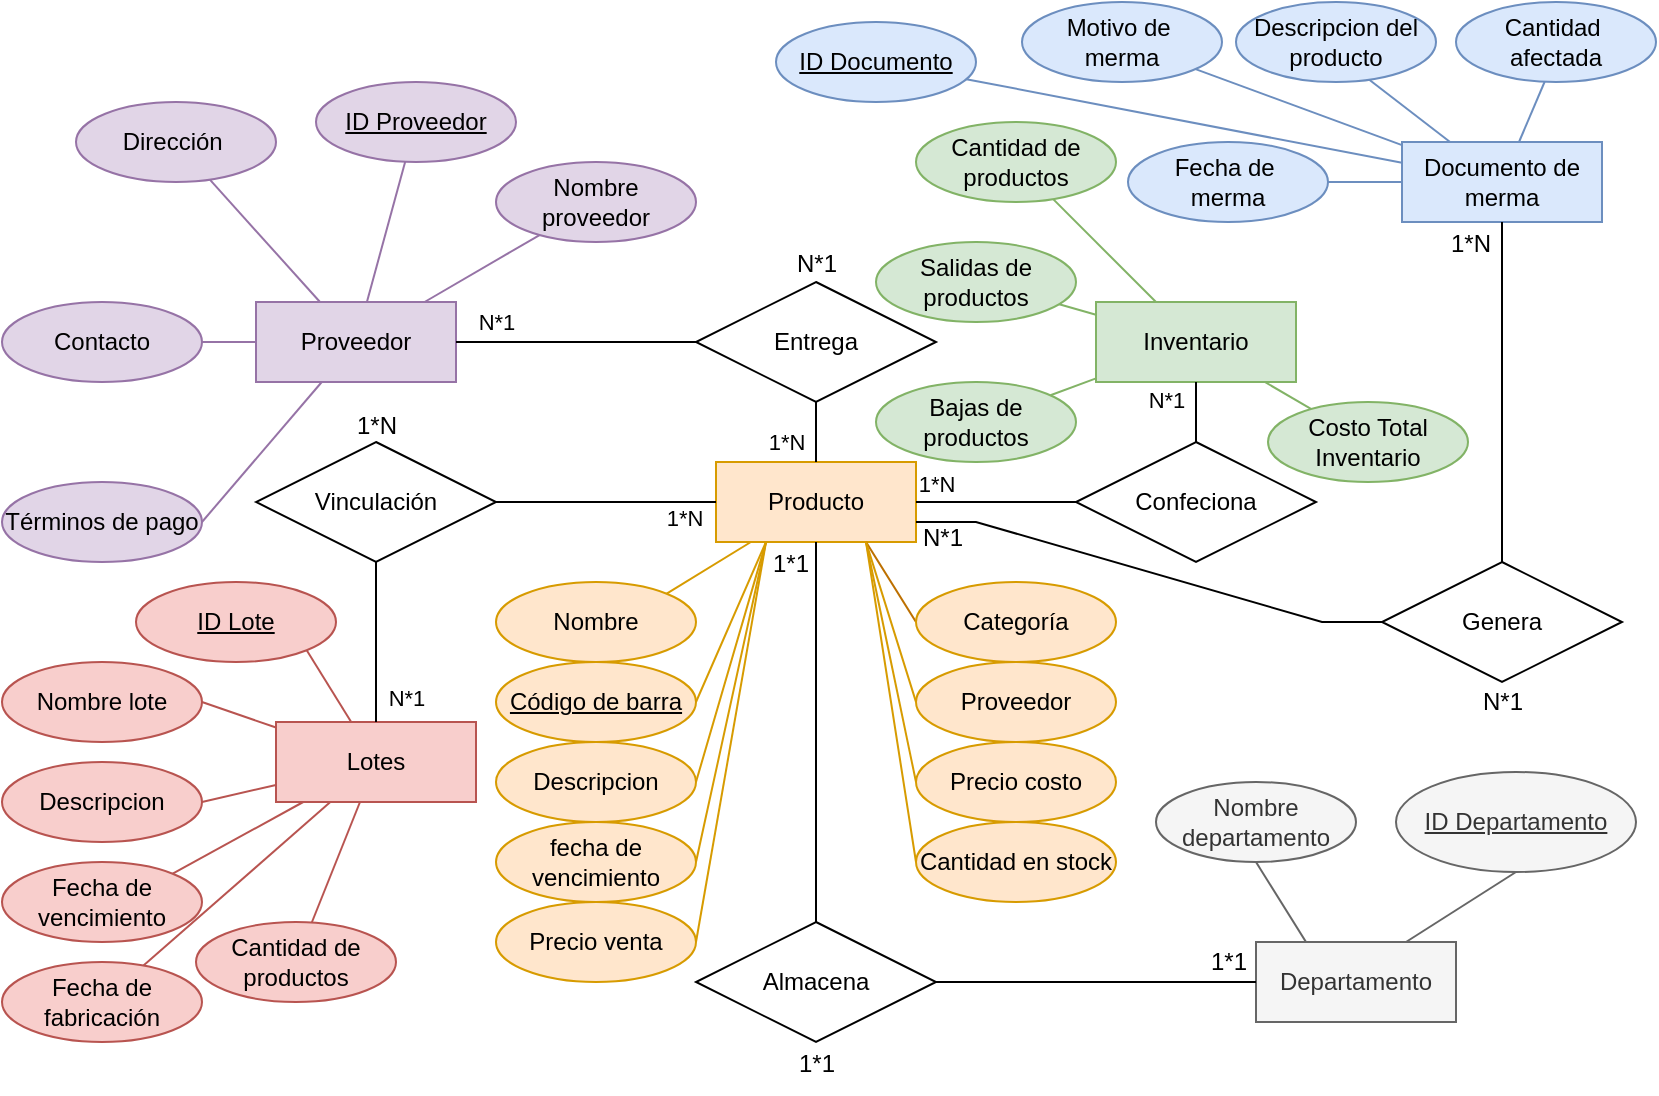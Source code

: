 <mxfile version="24.6.4" type="github">
  <diagram name="Página-1" id="51UefhWysgXUVph3Jfpn">
    <mxGraphModel dx="756" dy="388" grid="1" gridSize="10" guides="1" tooltips="1" connect="1" arrows="1" fold="1" page="1" pageScale="1" pageWidth="827" pageHeight="1169" math="0" shadow="0">
      <root>
        <mxCell id="0" />
        <mxCell id="1" parent="0" />
        <mxCell id="keit4UbeJyR1lBKjOevf-2" value="Proveedor" style="whiteSpace=wrap;html=1;align=center;fillColor=#e1d5e7;strokeColor=#9673a6;" parent="1" vertex="1">
          <mxGeometry x="127" y="320" width="100" height="40" as="geometry" />
        </mxCell>
        <mxCell id="keit4UbeJyR1lBKjOevf-3" value="Producto" style="whiteSpace=wrap;html=1;align=center;fillColor=#ffe6cc;strokeColor=#d79b00;" parent="1" vertex="1">
          <mxGeometry x="357" y="400" width="100" height="40" as="geometry" />
        </mxCell>
        <mxCell id="keit4UbeJyR1lBKjOevf-5" value="Lotes" style="whiteSpace=wrap;html=1;align=center;fillColor=#f8cecc;strokeColor=#b85450;" parent="1" vertex="1">
          <mxGeometry x="137" y="530" width="100" height="40" as="geometry" />
        </mxCell>
        <mxCell id="keit4UbeJyR1lBKjOevf-19" value="" style="rounded=0;orthogonalLoop=1;jettySize=auto;html=1;endArrow=none;endFill=0;strokeColor=#BD7000;fillColor=#f0a30a;exitX=0;exitY=0.5;exitDx=0;exitDy=0;entryX=0.75;entryY=1;entryDx=0;entryDy=0;" parent="1" source="keit4UbeJyR1lBKjOevf-18" target="keit4UbeJyR1lBKjOevf-3" edge="1">
          <mxGeometry relative="1" as="geometry">
            <mxPoint x="427" y="530" as="targetPoint" />
          </mxGeometry>
        </mxCell>
        <mxCell id="keit4UbeJyR1lBKjOevf-18" value="&lt;span style=&quot;text-align: left;&quot;&gt;Categoría&lt;/span&gt;" style="ellipse;whiteSpace=wrap;html=1;align=center;fillColor=#ffe6cc;strokeColor=#d79b00;" parent="1" vertex="1">
          <mxGeometry x="457" y="460" width="100" height="40" as="geometry" />
        </mxCell>
        <mxCell id="keit4UbeJyR1lBKjOevf-21" value="" style="rounded=0;orthogonalLoop=1;jettySize=auto;html=1;endArrow=none;endFill=0;fillColor=#ffe6cc;strokeColor=#d79b00;exitX=1;exitY=0;exitDx=0;exitDy=0;" parent="1" source="keit4UbeJyR1lBKjOevf-20" target="keit4UbeJyR1lBKjOevf-3" edge="1">
          <mxGeometry relative="1" as="geometry">
            <mxPoint x="347" y="500" as="targetPoint" />
          </mxGeometry>
        </mxCell>
        <mxCell id="keit4UbeJyR1lBKjOevf-20" value="Nombre" style="ellipse;whiteSpace=wrap;html=1;align=center;fillColor=#ffe6cc;strokeColor=#d79b00;" parent="1" vertex="1">
          <mxGeometry x="247" y="460" width="100" height="40" as="geometry" />
        </mxCell>
        <mxCell id="keit4UbeJyR1lBKjOevf-23" value="" style="rounded=0;orthogonalLoop=1;jettySize=auto;html=1;fillColor=#ffe6cc;strokeColor=#d79b00;endArrow=none;endFill=0;exitX=1;exitY=0.5;exitDx=0;exitDy=0;entryX=0.25;entryY=1;entryDx=0;entryDy=0;" parent="1" source="keit4UbeJyR1lBKjOevf-22" target="keit4UbeJyR1lBKjOevf-3" edge="1">
          <mxGeometry relative="1" as="geometry">
            <mxPoint x="387" y="460" as="targetPoint" />
          </mxGeometry>
        </mxCell>
        <mxCell id="keit4UbeJyR1lBKjOevf-22" value="Código de barra" style="ellipse;whiteSpace=wrap;html=1;align=center;fontStyle=4;fillColor=#ffe6cc;strokeColor=#d79b00;" parent="1" vertex="1">
          <mxGeometry x="247" y="500" width="100" height="40" as="geometry" />
        </mxCell>
        <mxCell id="keit4UbeJyR1lBKjOevf-25" value="" style="rounded=0;orthogonalLoop=1;jettySize=auto;html=1;endArrow=none;endFill=0;fillColor=#ffe6cc;strokeColor=#d79b00;exitX=0;exitY=0.5;exitDx=0;exitDy=0;entryX=0.75;entryY=1;entryDx=0;entryDy=0;" parent="1" source="keit4UbeJyR1lBKjOevf-24" target="keit4UbeJyR1lBKjOevf-3" edge="1">
          <mxGeometry relative="1" as="geometry" />
        </mxCell>
        <mxCell id="keit4UbeJyR1lBKjOevf-24" value="Proveedor" style="ellipse;whiteSpace=wrap;html=1;align=center;fillColor=#ffe6cc;strokeColor=#d79b00;" parent="1" vertex="1">
          <mxGeometry x="457" y="500" width="100" height="40" as="geometry" />
        </mxCell>
        <mxCell id="keit4UbeJyR1lBKjOevf-27" value="" style="rounded=0;orthogonalLoop=1;jettySize=auto;html=1;endArrow=none;endFill=0;fillColor=#ffe6cc;strokeColor=#d79b00;exitX=0;exitY=0.5;exitDx=0;exitDy=0;entryX=0.75;entryY=1;entryDx=0;entryDy=0;" parent="1" source="keit4UbeJyR1lBKjOevf-26" target="keit4UbeJyR1lBKjOevf-3" edge="1">
          <mxGeometry relative="1" as="geometry" />
        </mxCell>
        <mxCell id="keit4UbeJyR1lBKjOevf-26" value="Precio costo" style="ellipse;whiteSpace=wrap;html=1;align=center;fillColor=#ffe6cc;strokeColor=#d79b00;" parent="1" vertex="1">
          <mxGeometry x="457" y="540" width="100" height="40" as="geometry" />
        </mxCell>
        <mxCell id="keit4UbeJyR1lBKjOevf-29" value="" style="rounded=0;orthogonalLoop=1;jettySize=auto;html=1;endArrow=none;endFill=0;fillColor=#ffe6cc;strokeColor=#d79b00;exitX=1;exitY=0.5;exitDx=0;exitDy=0;entryX=0.25;entryY=1;entryDx=0;entryDy=0;" parent="1" source="keit4UbeJyR1lBKjOevf-28" target="keit4UbeJyR1lBKjOevf-3" edge="1">
          <mxGeometry relative="1" as="geometry">
            <mxPoint x="387" y="460" as="targetPoint" />
          </mxGeometry>
        </mxCell>
        <mxCell id="keit4UbeJyR1lBKjOevf-28" value="Precio venta" style="ellipse;whiteSpace=wrap;html=1;align=center;fillColor=#ffe6cc;strokeColor=#d79b00;" parent="1" vertex="1">
          <mxGeometry x="247" y="620" width="100" height="40" as="geometry" />
        </mxCell>
        <mxCell id="keit4UbeJyR1lBKjOevf-31" value="" style="rounded=0;orthogonalLoop=1;jettySize=auto;html=1;fillColor=#ffe6cc;strokeColor=#d79b00;endArrow=none;endFill=0;exitX=0;exitY=0.5;exitDx=0;exitDy=0;entryX=0.75;entryY=1;entryDx=0;entryDy=0;" parent="1" source="keit4UbeJyR1lBKjOevf-30" target="keit4UbeJyR1lBKjOevf-3" edge="1">
          <mxGeometry relative="1" as="geometry" />
        </mxCell>
        <mxCell id="keit4UbeJyR1lBKjOevf-30" value="Cantidad en stock" style="ellipse;whiteSpace=wrap;html=1;align=center;fillColor=#ffe6cc;strokeColor=#d79b00;" parent="1" vertex="1">
          <mxGeometry x="457" y="580" width="100" height="40" as="geometry" />
        </mxCell>
        <mxCell id="keit4UbeJyR1lBKjOevf-33" value="" style="rounded=0;orthogonalLoop=1;jettySize=auto;html=1;fillColor=#ffe6cc;strokeColor=#d79b00;endArrow=none;endFill=0;exitX=1;exitY=0.5;exitDx=0;exitDy=0;entryX=0.25;entryY=1;entryDx=0;entryDy=0;" parent="1" source="keit4UbeJyR1lBKjOevf-32" target="keit4UbeJyR1lBKjOevf-3" edge="1">
          <mxGeometry relative="1" as="geometry">
            <mxPoint x="387" y="460" as="targetPoint" />
          </mxGeometry>
        </mxCell>
        <mxCell id="keit4UbeJyR1lBKjOevf-32" value="fecha de vencimiento" style="ellipse;whiteSpace=wrap;html=1;align=center;fillColor=#ffe6cc;strokeColor=#d79b00;" parent="1" vertex="1">
          <mxGeometry x="247" y="580" width="100" height="40" as="geometry" />
        </mxCell>
        <mxCell id="keit4UbeJyR1lBKjOevf-35" value="" style="rounded=0;orthogonalLoop=1;jettySize=auto;html=1;fillColor=#e1d5e7;strokeColor=#9673a6;endArrow=none;endFill=0;" parent="1" source="keit4UbeJyR1lBKjOevf-34" target="keit4UbeJyR1lBKjOevf-2" edge="1">
          <mxGeometry relative="1" as="geometry" />
        </mxCell>
        <mxCell id="keit4UbeJyR1lBKjOevf-34" value="Nombre proveedor" style="ellipse;whiteSpace=wrap;html=1;align=center;fillColor=#e1d5e7;strokeColor=#9673a6;" parent="1" vertex="1">
          <mxGeometry x="247" y="250" width="100" height="40" as="geometry" />
        </mxCell>
        <mxCell id="keit4UbeJyR1lBKjOevf-37" value="" style="rounded=0;orthogonalLoop=1;jettySize=auto;html=1;fillColor=#e1d5e7;strokeColor=#9673a6;endArrow=none;endFill=0;" parent="1" source="keit4UbeJyR1lBKjOevf-36" target="keit4UbeJyR1lBKjOevf-2" edge="1">
          <mxGeometry relative="1" as="geometry" />
        </mxCell>
        <mxCell id="keit4UbeJyR1lBKjOevf-36" value="ID Proveedor" style="ellipse;whiteSpace=wrap;html=1;align=center;fontStyle=4;fillColor=#e1d5e7;strokeColor=#9673a6;" parent="1" vertex="1">
          <mxGeometry x="157" y="210" width="100" height="40" as="geometry" />
        </mxCell>
        <mxCell id="keit4UbeJyR1lBKjOevf-39" value="" style="rounded=0;orthogonalLoop=1;jettySize=auto;html=1;fillColor=#e1d5e7;strokeColor=#9673a6;endArrow=none;endFill=0;" parent="1" source="keit4UbeJyR1lBKjOevf-38" target="keit4UbeJyR1lBKjOevf-2" edge="1">
          <mxGeometry relative="1" as="geometry" />
        </mxCell>
        <mxCell id="keit4UbeJyR1lBKjOevf-38" value="Dirección&amp;nbsp;" style="ellipse;whiteSpace=wrap;html=1;align=center;fillColor=#e1d5e7;strokeColor=#9673a6;" parent="1" vertex="1">
          <mxGeometry x="37" y="220" width="100" height="40" as="geometry" />
        </mxCell>
        <mxCell id="keit4UbeJyR1lBKjOevf-41" value="" style="rounded=0;orthogonalLoop=1;jettySize=auto;html=1;endArrow=none;endFill=0;fillColor=#e1d5e7;strokeColor=#9673a6;" parent="1" source="keit4UbeJyR1lBKjOevf-40" target="keit4UbeJyR1lBKjOevf-2" edge="1">
          <mxGeometry relative="1" as="geometry" />
        </mxCell>
        <mxCell id="keit4UbeJyR1lBKjOevf-40" value="Contacto" style="ellipse;whiteSpace=wrap;html=1;align=center;fillColor=#e1d5e7;strokeColor=#9673a6;" parent="1" vertex="1">
          <mxGeometry y="320" width="100" height="40" as="geometry" />
        </mxCell>
        <mxCell id="keit4UbeJyR1lBKjOevf-43" value="" style="rounded=0;orthogonalLoop=1;jettySize=auto;html=1;fillColor=#e1d5e7;strokeColor=#9673a6;endArrow=none;endFill=0;exitX=1;exitY=0.5;exitDx=0;exitDy=0;" parent="1" source="keit4UbeJyR1lBKjOevf-42" target="keit4UbeJyR1lBKjOevf-2" edge="1">
          <mxGeometry relative="1" as="geometry" />
        </mxCell>
        <mxCell id="keit4UbeJyR1lBKjOevf-42" value="Términos de pago" style="ellipse;whiteSpace=wrap;html=1;align=center;fillColor=#e1d5e7;strokeColor=#9673a6;" parent="1" vertex="1">
          <mxGeometry y="410" width="100" height="40" as="geometry" />
        </mxCell>
        <mxCell id="keit4UbeJyR1lBKjOevf-45" value="" style="rounded=0;orthogonalLoop=1;jettySize=auto;html=1;endArrow=none;endFill=0;fillColor=#f8cecc;strokeColor=#b85450;exitX=1;exitY=1;exitDx=0;exitDy=0;" parent="1" source="keit4UbeJyR1lBKjOevf-44" target="keit4UbeJyR1lBKjOevf-5" edge="1">
          <mxGeometry relative="1" as="geometry" />
        </mxCell>
        <mxCell id="keit4UbeJyR1lBKjOevf-44" value="ID Lote" style="ellipse;whiteSpace=wrap;html=1;align=center;fontStyle=4;fillColor=#f8cecc;strokeColor=#b85450;" parent="1" vertex="1">
          <mxGeometry x="67" y="460" width="100" height="40" as="geometry" />
        </mxCell>
        <mxCell id="keit4UbeJyR1lBKjOevf-47" value="" style="rounded=0;orthogonalLoop=1;jettySize=auto;html=1;fillColor=#f8cecc;strokeColor=#b85450;endArrow=none;endFill=0;exitX=1;exitY=0.5;exitDx=0;exitDy=0;" parent="1" source="keit4UbeJyR1lBKjOevf-46" target="keit4UbeJyR1lBKjOevf-5" edge="1">
          <mxGeometry relative="1" as="geometry" />
        </mxCell>
        <mxCell id="keit4UbeJyR1lBKjOevf-46" value="Nombre lote" style="ellipse;whiteSpace=wrap;html=1;align=center;fillColor=#f8cecc;strokeColor=#b85450;" parent="1" vertex="1">
          <mxGeometry y="500" width="100" height="40" as="geometry" />
        </mxCell>
        <mxCell id="keit4UbeJyR1lBKjOevf-49" value="" style="rounded=0;orthogonalLoop=1;jettySize=auto;html=1;fillColor=#f8cecc;strokeColor=#b85450;endArrow=none;endFill=0;" parent="1" source="keit4UbeJyR1lBKjOevf-48" target="keit4UbeJyR1lBKjOevf-5" edge="1">
          <mxGeometry relative="1" as="geometry" />
        </mxCell>
        <mxCell id="keit4UbeJyR1lBKjOevf-48" value="Cantidad de productos" style="ellipse;whiteSpace=wrap;html=1;align=center;fillColor=#f8cecc;strokeColor=#b85450;" parent="1" vertex="1">
          <mxGeometry x="97" y="630" width="100" height="40" as="geometry" />
        </mxCell>
        <mxCell id="keit4UbeJyR1lBKjOevf-52" value="" style="rounded=0;orthogonalLoop=1;jettySize=auto;html=1;fillColor=#f8cecc;strokeColor=#b85450;endArrow=none;endFill=0;" parent="1" source="keit4UbeJyR1lBKjOevf-51" target="keit4UbeJyR1lBKjOevf-5" edge="1">
          <mxGeometry relative="1" as="geometry" />
        </mxCell>
        <mxCell id="keit4UbeJyR1lBKjOevf-51" value="Fecha de fabricación" style="ellipse;whiteSpace=wrap;html=1;align=center;fillColor=#f8cecc;strokeColor=#b85450;" parent="1" vertex="1">
          <mxGeometry y="650" width="100" height="40" as="geometry" />
        </mxCell>
        <mxCell id="keit4UbeJyR1lBKjOevf-54" value="" style="rounded=0;orthogonalLoop=1;jettySize=auto;html=1;fillColor=#f8cecc;strokeColor=#b85450;endArrow=none;endFill=0;exitX=1;exitY=0;exitDx=0;exitDy=0;" parent="1" source="keit4UbeJyR1lBKjOevf-53" target="keit4UbeJyR1lBKjOevf-5" edge="1">
          <mxGeometry relative="1" as="geometry" />
        </mxCell>
        <mxCell id="keit4UbeJyR1lBKjOevf-53" value="Fecha de vencimiento" style="ellipse;whiteSpace=wrap;html=1;align=center;fillColor=#f8cecc;strokeColor=#b85450;" parent="1" vertex="1">
          <mxGeometry y="600" width="100" height="40" as="geometry" />
        </mxCell>
        <mxCell id="keit4UbeJyR1lBKjOevf-56" value="" style="rounded=0;orthogonalLoop=1;jettySize=auto;html=1;fillColor=#f8cecc;strokeColor=#b85450;endArrow=none;endFill=0;exitX=1;exitY=0.5;exitDx=0;exitDy=0;" parent="1" source="keit4UbeJyR1lBKjOevf-55" target="keit4UbeJyR1lBKjOevf-5" edge="1">
          <mxGeometry relative="1" as="geometry">
            <mxPoint x="78" y="609" as="sourcePoint" />
          </mxGeometry>
        </mxCell>
        <mxCell id="keit4UbeJyR1lBKjOevf-55" value="Descripcion" style="ellipse;whiteSpace=wrap;html=1;align=center;fillColor=#f8cecc;strokeColor=#b85450;" parent="1" vertex="1">
          <mxGeometry y="550" width="100" height="40" as="geometry" />
        </mxCell>
        <mxCell id="keit4UbeJyR1lBKjOevf-59" value="" style="rounded=0;orthogonalLoop=1;jettySize=auto;html=1;endArrow=none;endFill=0;fillColor=#ffe6cc;strokeColor=#d79b00;exitX=1;exitY=0.5;exitDx=0;exitDy=0;entryX=0.25;entryY=1;entryDx=0;entryDy=0;" parent="1" source="keit4UbeJyR1lBKjOevf-58" target="keit4UbeJyR1lBKjOevf-3" edge="1">
          <mxGeometry relative="1" as="geometry">
            <mxPoint x="387" y="460" as="targetPoint" />
          </mxGeometry>
        </mxCell>
        <mxCell id="keit4UbeJyR1lBKjOevf-58" value="Descripcion" style="ellipse;whiteSpace=wrap;html=1;align=center;fillColor=#ffe6cc;strokeColor=#d79b00;" parent="1" vertex="1">
          <mxGeometry x="247" y="540" width="100" height="40" as="geometry" />
        </mxCell>
        <mxCell id="YEOrygek9c4PvLr6ZeAc-9" value="" style="rounded=0;orthogonalLoop=1;jettySize=auto;html=1;endArrow=none;endFill=0;" parent="1" source="YEOrygek9c4PvLr6ZeAc-8" target="keit4UbeJyR1lBKjOevf-3" edge="1">
          <mxGeometry relative="1" as="geometry" />
        </mxCell>
        <mxCell id="YEOrygek9c4PvLr6ZeAc-15" value="1*N" style="edgeLabel;html=1;align=center;verticalAlign=middle;resizable=0;points=[];" parent="YEOrygek9c4PvLr6ZeAc-9" vertex="1" connectable="0">
          <mxGeometry x="0.675" y="-2" relative="1" as="geometry">
            <mxPoint x="-13" y="-5" as="offset" />
          </mxGeometry>
        </mxCell>
        <mxCell id="YEOrygek9c4PvLr6ZeAc-8" value="Entrega" style="shape=rhombus;perimeter=rhombusPerimeter;whiteSpace=wrap;html=1;align=center;" parent="1" vertex="1">
          <mxGeometry x="347" y="310" width="120" height="60" as="geometry" />
        </mxCell>
        <mxCell id="YEOrygek9c4PvLr6ZeAc-12" value="" style="rounded=0;orthogonalLoop=1;jettySize=auto;html=1;endArrow=none;endFill=0;" parent="1" source="YEOrygek9c4PvLr6ZeAc-11" target="keit4UbeJyR1lBKjOevf-3" edge="1">
          <mxGeometry relative="1" as="geometry" />
        </mxCell>
        <mxCell id="YEOrygek9c4PvLr6ZeAc-17" value="1*N" style="edgeLabel;html=1;align=center;verticalAlign=middle;resizable=0;points=[];" parent="YEOrygek9c4PvLr6ZeAc-12" vertex="1" connectable="0">
          <mxGeometry x="0.44" y="1" relative="1" as="geometry">
            <mxPoint x="15" y="9" as="offset" />
          </mxGeometry>
        </mxCell>
        <mxCell id="YEOrygek9c4PvLr6ZeAc-13" value="" style="rounded=0;orthogonalLoop=1;jettySize=auto;html=1;endArrow=none;endFill=0;" parent="1" source="YEOrygek9c4PvLr6ZeAc-11" edge="1">
          <mxGeometry relative="1" as="geometry">
            <mxPoint x="187" y="530" as="targetPoint" />
          </mxGeometry>
        </mxCell>
        <mxCell id="YEOrygek9c4PvLr6ZeAc-18" value="N*1" style="edgeLabel;html=1;align=center;verticalAlign=middle;resizable=0;points=[];" parent="YEOrygek9c4PvLr6ZeAc-13" vertex="1" connectable="0">
          <mxGeometry x="0.7" relative="1" as="geometry">
            <mxPoint x="15" as="offset" />
          </mxGeometry>
        </mxCell>
        <mxCell id="YEOrygek9c4PvLr6ZeAc-11" value="Vinculación" style="shape=rhombus;perimeter=rhombusPerimeter;whiteSpace=wrap;html=1;align=center;" parent="1" vertex="1">
          <mxGeometry x="127" y="390" width="120" height="60" as="geometry" />
        </mxCell>
        <mxCell id="YEOrygek9c4PvLr6ZeAc-19" value="1*N" style="text;html=1;align=center;verticalAlign=middle;resizable=0;points=[];autosize=1;strokeColor=none;fillColor=none;" parent="1" vertex="1">
          <mxGeometry x="167" y="367" width="40" height="30" as="geometry" />
        </mxCell>
        <mxCell id="YEOrygek9c4PvLr6ZeAc-20" value="Inventario" style="whiteSpace=wrap;html=1;align=center;fillColor=#d5e8d4;strokeColor=#82b366;" parent="1" vertex="1">
          <mxGeometry x="547" y="320" width="100" height="40" as="geometry" />
        </mxCell>
        <mxCell id="YEOrygek9c4PvLr6ZeAc-22" value="" style="rounded=0;orthogonalLoop=1;jettySize=auto;html=1;fillColor=#d5e8d4;strokeColor=#82b366;endArrow=none;endFill=0;" parent="1" source="YEOrygek9c4PvLr6ZeAc-21" target="YEOrygek9c4PvLr6ZeAc-20" edge="1">
          <mxGeometry relative="1" as="geometry" />
        </mxCell>
        <mxCell id="YEOrygek9c4PvLr6ZeAc-21" value="Costo Total Inventario" style="ellipse;whiteSpace=wrap;html=1;align=center;fillColor=#d5e8d4;strokeColor=#82b366;" parent="1" vertex="1">
          <mxGeometry x="633" y="370" width="100" height="40" as="geometry" />
        </mxCell>
        <mxCell id="YEOrygek9c4PvLr6ZeAc-24" value="" style="rounded=0;orthogonalLoop=1;jettySize=auto;html=1;fillColor=#d5e8d4;strokeColor=#82b366;endArrow=none;endFill=0;" parent="1" source="YEOrygek9c4PvLr6ZeAc-23" target="YEOrygek9c4PvLr6ZeAc-20" edge="1">
          <mxGeometry relative="1" as="geometry" />
        </mxCell>
        <mxCell id="YEOrygek9c4PvLr6ZeAc-23" value="Cantidad de productos" style="ellipse;whiteSpace=wrap;html=1;align=center;fillColor=#d5e8d4;strokeColor=#82b366;" parent="1" vertex="1">
          <mxGeometry x="457" y="230" width="100" height="40" as="geometry" />
        </mxCell>
        <mxCell id="YEOrygek9c4PvLr6ZeAc-26" value="" style="rounded=0;orthogonalLoop=1;jettySize=auto;html=1;fillColor=#d5e8d4;strokeColor=#82b366;endArrow=none;endFill=0;" parent="1" source="YEOrygek9c4PvLr6ZeAc-25" target="YEOrygek9c4PvLr6ZeAc-20" edge="1">
          <mxGeometry relative="1" as="geometry" />
        </mxCell>
        <mxCell id="YEOrygek9c4PvLr6ZeAc-25" value="Salidas de productos" style="ellipse;whiteSpace=wrap;html=1;align=center;fillColor=#d5e8d4;strokeColor=#82b366;" parent="1" vertex="1">
          <mxGeometry x="437" y="290" width="100" height="40" as="geometry" />
        </mxCell>
        <mxCell id="YEOrygek9c4PvLr6ZeAc-28" value="" style="rounded=0;orthogonalLoop=1;jettySize=auto;html=1;strokeColor=#82b366;endArrow=none;endFill=0;fillColor=#d5e8d4;" parent="1" source="YEOrygek9c4PvLr6ZeAc-27" target="YEOrygek9c4PvLr6ZeAc-20" edge="1">
          <mxGeometry relative="1" as="geometry" />
        </mxCell>
        <mxCell id="YEOrygek9c4PvLr6ZeAc-27" value="Bajas de productos" style="ellipse;whiteSpace=wrap;html=1;align=center;fillColor=#d5e8d4;strokeColor=#82b366;" parent="1" vertex="1">
          <mxGeometry x="437" y="360" width="100" height="40" as="geometry" />
        </mxCell>
        <mxCell id="KHSYwUEoXd_hgfqsxiVY-4" value="Confeciona" style="shape=rhombus;perimeter=rhombusPerimeter;whiteSpace=wrap;html=1;align=center;rotation=0;" parent="1" vertex="1">
          <mxGeometry x="537" y="390" width="120" height="60" as="geometry" />
        </mxCell>
        <mxCell id="KHSYwUEoXd_hgfqsxiVY-7" value="" style="endArrow=none;html=1;rounded=0;exitX=1;exitY=0.5;exitDx=0;exitDy=0;entryX=0;entryY=0.5;entryDx=0;entryDy=0;" parent="1" source="keit4UbeJyR1lBKjOevf-3" target="KHSYwUEoXd_hgfqsxiVY-4" edge="1">
          <mxGeometry relative="1" as="geometry">
            <mxPoint x="317" y="310" as="sourcePoint" />
            <mxPoint x="477" y="310" as="targetPoint" />
          </mxGeometry>
        </mxCell>
        <mxCell id="kab0CRwdHqhPcvdfUXAc-4" value="N*1" style="edgeLabel;html=1;align=center;verticalAlign=middle;resizable=0;points=[];" parent="KHSYwUEoXd_hgfqsxiVY-7" vertex="1" connectable="0">
          <mxGeometry x="-0.707" y="4" relative="1" as="geometry">
            <mxPoint x="113" y="-47" as="offset" />
          </mxGeometry>
        </mxCell>
        <mxCell id="KHSYwUEoXd_hgfqsxiVY-8" value="" style="endArrow=none;html=1;rounded=0;entryX=0.5;entryY=0;entryDx=0;entryDy=0;exitX=0.5;exitY=1;exitDx=0;exitDy=0;" parent="1" source="YEOrygek9c4PvLr6ZeAc-20" target="KHSYwUEoXd_hgfqsxiVY-4" edge="1">
          <mxGeometry relative="1" as="geometry">
            <mxPoint x="317" y="310" as="sourcePoint" />
            <mxPoint x="477" y="310" as="targetPoint" />
          </mxGeometry>
        </mxCell>
        <mxCell id="kab0CRwdHqhPcvdfUXAc-6" value="1*N" style="edgeLabel;html=1;align=center;verticalAlign=middle;resizable=0;points=[];" parent="KHSYwUEoXd_hgfqsxiVY-8" vertex="1" connectable="0">
          <mxGeometry x="-0.49" relative="1" as="geometry">
            <mxPoint x="-130" y="43" as="offset" />
          </mxGeometry>
        </mxCell>
        <mxCell id="KHSYwUEoXd_hgfqsxiVY-9" value="" style="endArrow=none;html=1;rounded=0;exitX=1;exitY=0.5;exitDx=0;exitDy=0;entryX=0;entryY=0.5;entryDx=0;entryDy=0;" parent="1" source="keit4UbeJyR1lBKjOevf-2" target="YEOrygek9c4PvLr6ZeAc-8" edge="1">
          <mxGeometry relative="1" as="geometry">
            <mxPoint x="317" y="410" as="sourcePoint" />
            <mxPoint x="477" y="410" as="targetPoint" />
          </mxGeometry>
        </mxCell>
        <mxCell id="kab0CRwdHqhPcvdfUXAc-2" value="N*1" style="edgeLabel;html=1;align=center;verticalAlign=middle;resizable=0;points=[];" parent="KHSYwUEoXd_hgfqsxiVY-9" vertex="1" connectable="0">
          <mxGeometry x="-0.621" y="-2" relative="1" as="geometry">
            <mxPoint x="-3" y="-12" as="offset" />
          </mxGeometry>
        </mxCell>
        <mxCell id="KHSYwUEoXd_hgfqsxiVY-12" style="edgeStyle=orthogonalEdgeStyle;rounded=0;orthogonalLoop=1;jettySize=auto;html=1;exitX=0.5;exitY=1;exitDx=0;exitDy=0;" parent="1" edge="1">
          <mxGeometry relative="1" as="geometry">
            <mxPoint x="287" y="510" as="sourcePoint" />
            <mxPoint x="287" y="510" as="targetPoint" />
          </mxGeometry>
        </mxCell>
        <mxCell id="kab0CRwdHqhPcvdfUXAc-3" value="N*1" style="text;html=1;align=center;verticalAlign=middle;resizable=0;points=[];autosize=1;strokeColor=none;fillColor=none;" parent="1" vertex="1">
          <mxGeometry x="387" y="286" width="40" height="30" as="geometry" />
        </mxCell>
        <mxCell id="kab0CRwdHqhPcvdfUXAc-5" value="N*1" style="text;html=1;align=center;verticalAlign=middle;resizable=0;points=[];autosize=1;strokeColor=none;fillColor=none;" parent="1" vertex="1">
          <mxGeometry x="450" y="423" width="40" height="30" as="geometry" />
        </mxCell>
        <mxCell id="dlUd2OoWoV9g7qw3UGGU-4" style="rounded=0;orthogonalLoop=1;jettySize=auto;html=1;exitX=0.75;exitY=0;exitDx=0;exitDy=0;entryX=0.5;entryY=1;entryDx=0;entryDy=0;endArrow=none;endFill=0;fillColor=#f5f5f5;strokeColor=#666666;" parent="1" source="dlUd2OoWoV9g7qw3UGGU-1" target="dlUd2OoWoV9g7qw3UGGU-2" edge="1">
          <mxGeometry relative="1" as="geometry" />
        </mxCell>
        <mxCell id="dlUd2OoWoV9g7qw3UGGU-5" style="rounded=0;orthogonalLoop=1;jettySize=auto;html=1;exitX=0.25;exitY=0;exitDx=0;exitDy=0;entryX=0.5;entryY=1;entryDx=0;entryDy=0;endArrow=none;endFill=0;fillColor=#f5f5f5;strokeColor=#666666;" parent="1" source="dlUd2OoWoV9g7qw3UGGU-1" target="dlUd2OoWoV9g7qw3UGGU-3" edge="1">
          <mxGeometry relative="1" as="geometry" />
        </mxCell>
        <mxCell id="dlUd2OoWoV9g7qw3UGGU-1" value="Departamento" style="whiteSpace=wrap;html=1;align=center;fillColor=#f5f5f5;strokeColor=#666666;fontColor=#333333;" parent="1" vertex="1">
          <mxGeometry x="627" y="640" width="100" height="40" as="geometry" />
        </mxCell>
        <mxCell id="dlUd2OoWoV9g7qw3UGGU-2" value="ID Departamento" style="ellipse;whiteSpace=wrap;html=1;align=center;fontStyle=4;fillColor=#f5f5f5;strokeColor=#666666;fontColor=#333333;" parent="1" vertex="1">
          <mxGeometry x="697" y="555" width="120" height="50" as="geometry" />
        </mxCell>
        <mxCell id="dlUd2OoWoV9g7qw3UGGU-3" value="Nombre departamento" style="ellipse;whiteSpace=wrap;html=1;align=center;fontStyle=0;fillColor=#f5f5f5;strokeColor=#666666;fontColor=#333333;" parent="1" vertex="1">
          <mxGeometry x="577" y="560" width="100" height="40" as="geometry" />
        </mxCell>
        <mxCell id="dlUd2OoWoV9g7qw3UGGU-10" style="rounded=0;orthogonalLoop=1;jettySize=auto;html=1;fillColor=#dae8fc;strokeColor=#6c8ebf;endArrow=none;endFill=0;" parent="1" source="dlUd2OoWoV9g7qw3UGGU-6" edge="1">
          <mxGeometry relative="1" as="geometry">
            <mxPoint x="771.323" y="209.871" as="targetPoint" />
          </mxGeometry>
        </mxCell>
        <mxCell id="dymXfPa1WVsQo-YPlGgA-3" style="rounded=0;orthogonalLoop=1;jettySize=auto;html=1;endArrow=none;endFill=0;fillColor=#dae8fc;strokeColor=#6c8ebf;" edge="1" parent="1" source="dlUd2OoWoV9g7qw3UGGU-6" target="dymXfPa1WVsQo-YPlGgA-1">
          <mxGeometry relative="1" as="geometry" />
        </mxCell>
        <mxCell id="dymXfPa1WVsQo-YPlGgA-4" style="rounded=0;orthogonalLoop=1;jettySize=auto;html=1;fillColor=#dae8fc;strokeColor=#6c8ebf;endArrow=none;endFill=0;" edge="1" parent="1" source="dlUd2OoWoV9g7qw3UGGU-6" target="dymXfPa1WVsQo-YPlGgA-2">
          <mxGeometry relative="1" as="geometry" />
        </mxCell>
        <mxCell id="dlUd2OoWoV9g7qw3UGGU-6" value="Documento de merma" style="whiteSpace=wrap;html=1;align=center;fillColor=#dae8fc;strokeColor=#6c8ebf;" parent="1" vertex="1">
          <mxGeometry x="700" y="240" width="100" height="40" as="geometry" />
        </mxCell>
        <mxCell id="dlUd2OoWoV9g7qw3UGGU-9" value="Cantidad&amp;nbsp;&lt;div&gt;afectada&lt;/div&gt;" style="ellipse;whiteSpace=wrap;html=1;align=center;fillColor=#dae8fc;strokeColor=#6c8ebf;" parent="1" vertex="1">
          <mxGeometry x="727" y="170" width="100" height="40" as="geometry" />
        </mxCell>
        <mxCell id="dlUd2OoWoV9g7qw3UGGU-13" style="rounded=0;orthogonalLoop=1;jettySize=auto;html=1;fillColor=#dae8fc;strokeColor=#6c8ebf;endArrow=none;endFill=0;" parent="1" target="dlUd2OoWoV9g7qw3UGGU-6" edge="1" source="dlUd2OoWoV9g7qw3UGGU-12">
          <mxGeometry relative="1" as="geometry">
            <mxPoint x="576.156" y="202.438" as="sourcePoint" />
          </mxGeometry>
        </mxCell>
        <mxCell id="dlUd2OoWoV9g7qw3UGGU-12" value="&lt;u&gt;ID Documento&lt;/u&gt;" style="ellipse;whiteSpace=wrap;html=1;align=center;fillColor=#dae8fc;strokeColor=#6c8ebf;" parent="1" vertex="1">
          <mxGeometry x="387" y="180" width="100" height="40" as="geometry" />
        </mxCell>
        <mxCell id="dlUd2OoWoV9g7qw3UGGU-15" style="rounded=0;orthogonalLoop=1;jettySize=auto;html=1;fillColor=#dae8fc;strokeColor=#6c8ebf;endArrow=none;endFill=0;" parent="1" target="dlUd2OoWoV9g7qw3UGGU-6" edge="1">
          <mxGeometry relative="1" as="geometry">
            <mxPoint x="681.694" y="207.39" as="sourcePoint" />
          </mxGeometry>
        </mxCell>
        <mxCell id="dlUd2OoWoV9g7qw3UGGU-14" value="Descripcion del producto" style="ellipse;whiteSpace=wrap;html=1;align=center;fillColor=#dae8fc;strokeColor=#6c8ebf;" parent="1" vertex="1">
          <mxGeometry x="617" y="170" width="100" height="40" as="geometry" />
        </mxCell>
        <mxCell id="dlUd2OoWoV9g7qw3UGGU-17" style="rounded=0;orthogonalLoop=1;jettySize=auto;html=1;exitX=0.5;exitY=0;exitDx=0;exitDy=0;entryX=0.5;entryY=1;entryDx=0;entryDy=0;endArrow=none;endFill=0;" parent="1" source="dlUd2OoWoV9g7qw3UGGU-16" target="keit4UbeJyR1lBKjOevf-3" edge="1">
          <mxGeometry relative="1" as="geometry" />
        </mxCell>
        <mxCell id="dlUd2OoWoV9g7qw3UGGU-18" style="rounded=0;orthogonalLoop=1;jettySize=auto;html=1;exitX=1;exitY=0.5;exitDx=0;exitDy=0;entryX=0;entryY=0.5;entryDx=0;entryDy=0;endArrow=none;endFill=0;" parent="1" source="dlUd2OoWoV9g7qw3UGGU-16" target="dlUd2OoWoV9g7qw3UGGU-1" edge="1">
          <mxGeometry relative="1" as="geometry" />
        </mxCell>
        <mxCell id="dlUd2OoWoV9g7qw3UGGU-16" value="Almacena" style="shape=rhombus;perimeter=rhombusPerimeter;whiteSpace=wrap;html=1;align=center;rotation=0;" parent="1" vertex="1">
          <mxGeometry x="347" y="630" width="120" height="60" as="geometry" />
        </mxCell>
        <mxCell id="dlUd2OoWoV9g7qw3UGGU-19" value="1*1" style="text;html=1;align=center;verticalAlign=middle;resizable=0;points=[];autosize=1;strokeColor=none;fillColor=none;" parent="1" vertex="1">
          <mxGeometry x="374" y="436" width="40" height="30" as="geometry" />
        </mxCell>
        <mxCell id="dlUd2OoWoV9g7qw3UGGU-21" value="1*1" style="text;html=1;align=center;verticalAlign=middle;resizable=0;points=[];autosize=1;strokeColor=none;fillColor=none;" parent="1" vertex="1">
          <mxGeometry x="387" y="686" width="40" height="30" as="geometry" />
        </mxCell>
        <mxCell id="dlUd2OoWoV9g7qw3UGGU-22" value="1*1" style="text;html=1;align=center;verticalAlign=middle;resizable=0;points=[];autosize=1;strokeColor=none;fillColor=none;" parent="1" vertex="1">
          <mxGeometry x="593" y="635" width="40" height="30" as="geometry" />
        </mxCell>
        <mxCell id="dlUd2OoWoV9g7qw3UGGU-32" value="Genera" style="shape=rhombus;perimeter=rhombusPerimeter;whiteSpace=wrap;html=1;align=center;rotation=0;" parent="1" vertex="1">
          <mxGeometry x="690" y="450" width="120" height="60" as="geometry" />
        </mxCell>
        <mxCell id="dlUd2OoWoV9g7qw3UGGU-33" value="" style="endArrow=none;html=1;rounded=0;edgeStyle=entityRelationEdgeStyle;elbow=vertical;exitX=1;exitY=0.75;exitDx=0;exitDy=0;entryX=0;entryY=0.5;entryDx=0;entryDy=0;" parent="1" source="keit4UbeJyR1lBKjOevf-3" target="dlUd2OoWoV9g7qw3UGGU-32" edge="1">
          <mxGeometry relative="1" as="geometry">
            <mxPoint x="580" y="500" as="sourcePoint" />
            <mxPoint x="680" y="490" as="targetPoint" />
            <Array as="points">
              <mxPoint x="486" y="480" />
              <mxPoint x="570" y="470" />
              <mxPoint x="650" y="510" />
              <mxPoint x="453" y="430" />
              <mxPoint x="486" y="450" />
              <mxPoint x="586" y="500" />
              <mxPoint x="646" y="500" />
              <mxPoint x="606" y="520" />
            </Array>
          </mxGeometry>
        </mxCell>
        <mxCell id="dlUd2OoWoV9g7qw3UGGU-35" value="" style="endArrow=none;html=1;rounded=0;entryX=0.5;entryY=0;entryDx=0;entryDy=0;exitX=0.5;exitY=1;exitDx=0;exitDy=0;" parent="1" source="dlUd2OoWoV9g7qw3UGGU-6" target="dlUd2OoWoV9g7qw3UGGU-32" edge="1">
          <mxGeometry relative="1" as="geometry">
            <mxPoint x="817" y="325" as="sourcePoint" />
            <mxPoint x="697" y="260" as="targetPoint" />
          </mxGeometry>
        </mxCell>
        <mxCell id="dlUd2OoWoV9g7qw3UGGU-37" value="1*N" style="text;html=1;align=center;verticalAlign=middle;resizable=0;points=[];autosize=1;strokeColor=none;fillColor=none;" parent="1" vertex="1">
          <mxGeometry x="714" y="276" width="40" height="30" as="geometry" />
        </mxCell>
        <mxCell id="dlUd2OoWoV9g7qw3UGGU-38" value="N*1" style="text;html=1;align=center;verticalAlign=middle;resizable=0;points=[];autosize=1;strokeColor=none;fillColor=none;" parent="1" vertex="1">
          <mxGeometry x="730" y="505" width="40" height="30" as="geometry" />
        </mxCell>
        <mxCell id="dymXfPa1WVsQo-YPlGgA-1" value="Motivo de&amp;nbsp;&lt;div&gt;merma&lt;/div&gt;" style="ellipse;whiteSpace=wrap;html=1;align=center;fillColor=#dae8fc;strokeColor=#6c8ebf;" vertex="1" parent="1">
          <mxGeometry x="510" y="170" width="100" height="40" as="geometry" />
        </mxCell>
        <mxCell id="dymXfPa1WVsQo-YPlGgA-2" value="Fecha de&amp;nbsp;&lt;div&gt;merma&lt;/div&gt;" style="ellipse;whiteSpace=wrap;html=1;align=center;fillColor=#dae8fc;strokeColor=#6c8ebf;" vertex="1" parent="1">
          <mxGeometry x="563" y="240" width="100" height="40" as="geometry" />
        </mxCell>
      </root>
    </mxGraphModel>
  </diagram>
</mxfile>
